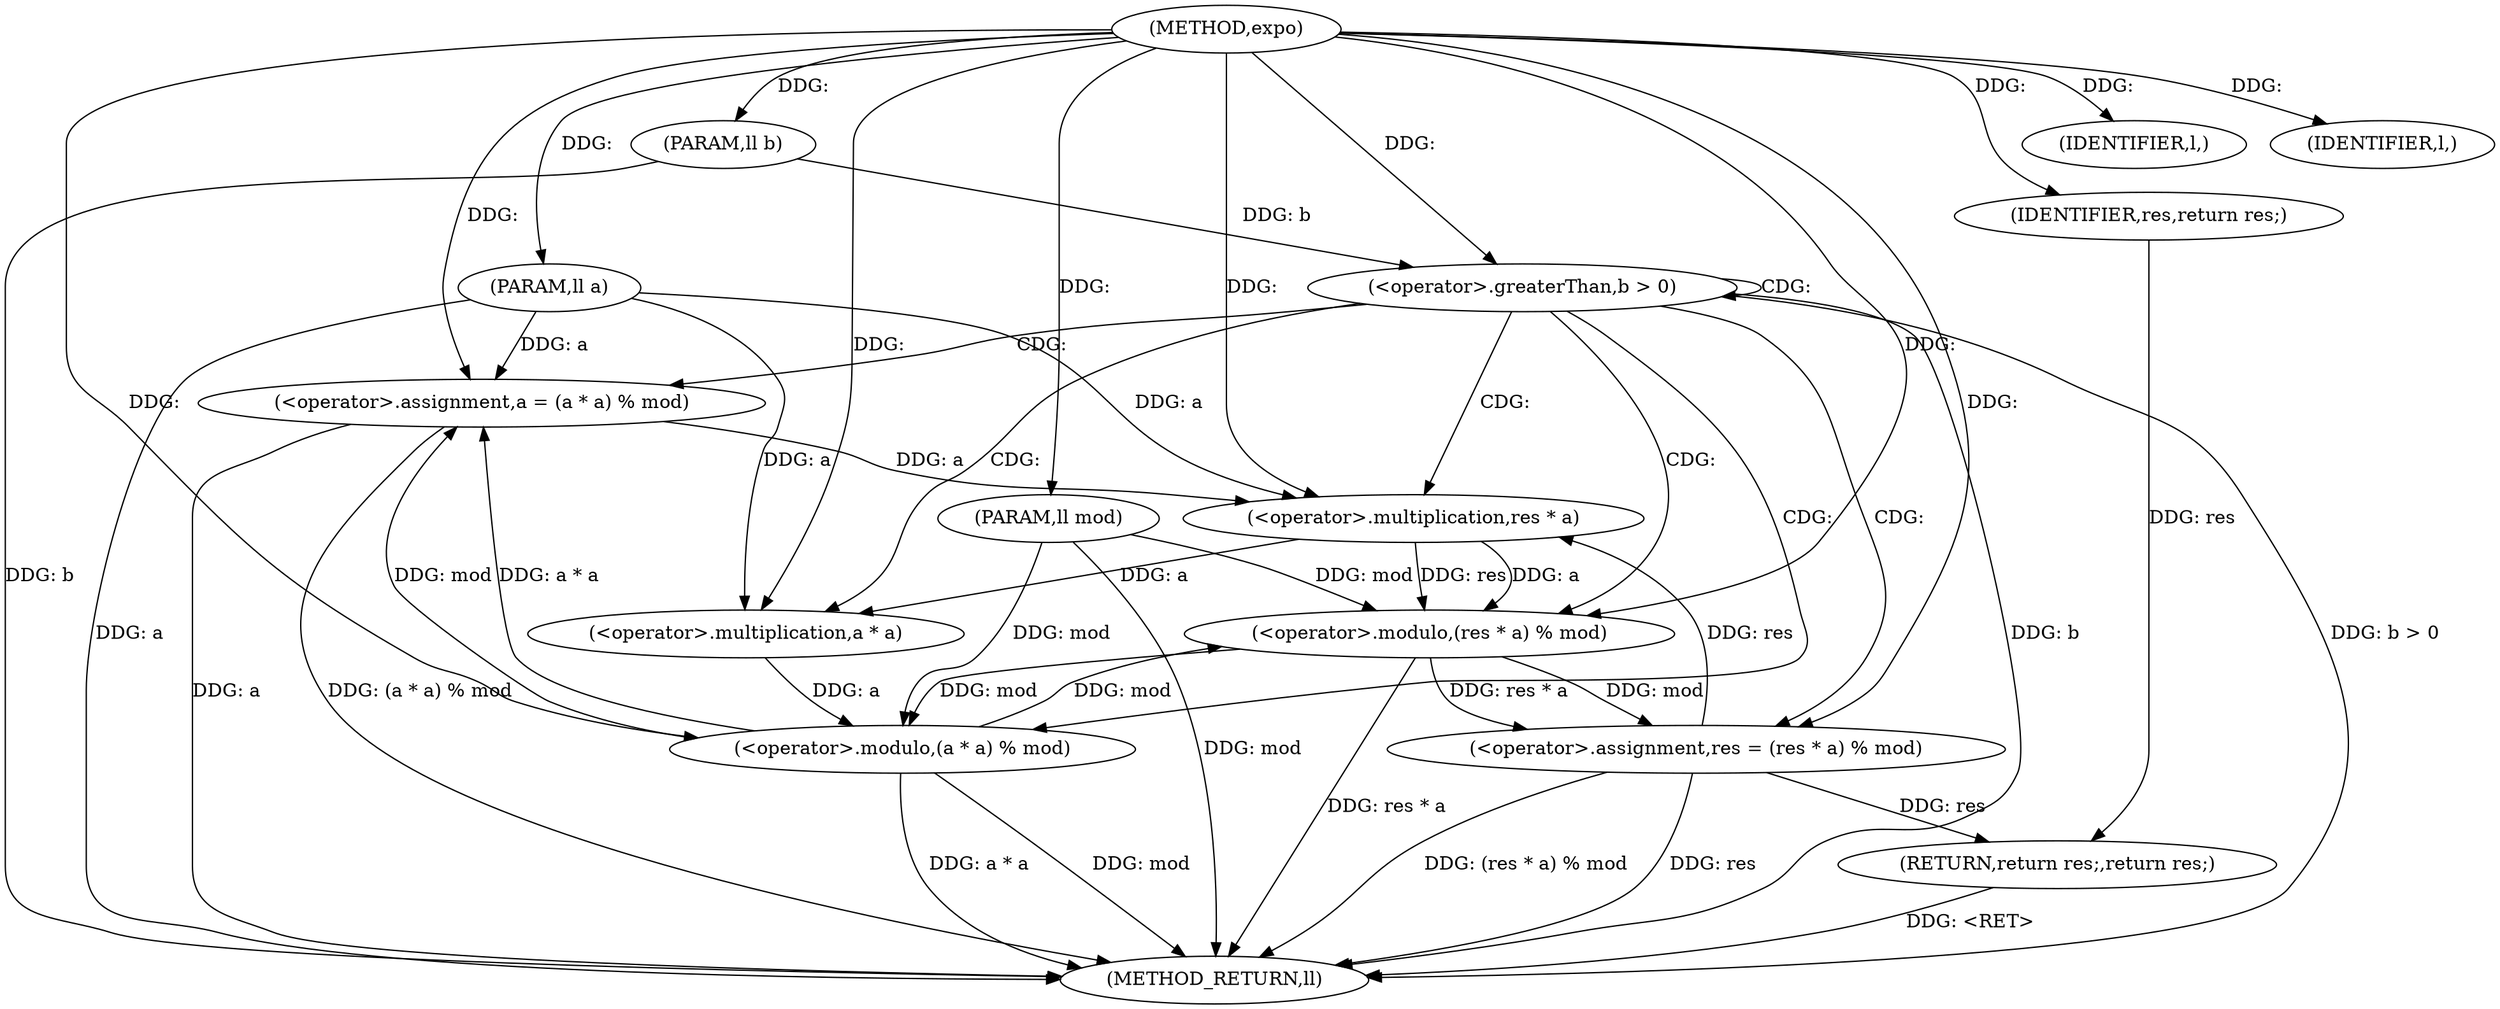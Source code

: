 digraph "expo" {  
"1000149" [label = "(METHOD,expo)" ]
"1000177" [label = "(METHOD_RETURN,ll)" ]
"1000150" [label = "(PARAM,ll a)" ]
"1000151" [label = "(PARAM,ll b)" ]
"1000152" [label = "(PARAM,ll mod)" ]
"1000154" [label = "(IDENTIFIER,l,)" ]
"1000175" [label = "(RETURN,return res;,return res;)" ]
"1000156" [label = "(<operator>.greaterThan,b > 0)" ]
"1000176" [label = "(IDENTIFIER,res,return res;)" ]
"1000160" [label = "(<operator>.assignment,res = (res * a) % mod)" ]
"1000167" [label = "(<operator>.assignment,a = (a * a) % mod)" ]
"1000174" [label = "(IDENTIFIER,l,)" ]
"1000162" [label = "(<operator>.modulo,(res * a) % mod)" ]
"1000169" [label = "(<operator>.modulo,(a * a) % mod)" ]
"1000163" [label = "(<operator>.multiplication,res * a)" ]
"1000170" [label = "(<operator>.multiplication,a * a)" ]
  "1000175" -> "1000177"  [ label = "DDG: <RET>"] 
  "1000150" -> "1000177"  [ label = "DDG: a"] 
  "1000151" -> "1000177"  [ label = "DDG: b"] 
  "1000152" -> "1000177"  [ label = "DDG: mod"] 
  "1000156" -> "1000177"  [ label = "DDG: b"] 
  "1000156" -> "1000177"  [ label = "DDG: b > 0"] 
  "1000160" -> "1000177"  [ label = "DDG: res"] 
  "1000162" -> "1000177"  [ label = "DDG: res * a"] 
  "1000160" -> "1000177"  [ label = "DDG: (res * a) % mod"] 
  "1000167" -> "1000177"  [ label = "DDG: a"] 
  "1000169" -> "1000177"  [ label = "DDG: a * a"] 
  "1000169" -> "1000177"  [ label = "DDG: mod"] 
  "1000167" -> "1000177"  [ label = "DDG: (a * a) % mod"] 
  "1000149" -> "1000150"  [ label = "DDG: "] 
  "1000149" -> "1000151"  [ label = "DDG: "] 
  "1000149" -> "1000152"  [ label = "DDG: "] 
  "1000149" -> "1000154"  [ label = "DDG: "] 
  "1000176" -> "1000175"  [ label = "DDG: res"] 
  "1000160" -> "1000175"  [ label = "DDG: res"] 
  "1000149" -> "1000176"  [ label = "DDG: "] 
  "1000151" -> "1000156"  [ label = "DDG: b"] 
  "1000149" -> "1000156"  [ label = "DDG: "] 
  "1000162" -> "1000160"  [ label = "DDG: res * a"] 
  "1000162" -> "1000160"  [ label = "DDG: mod"] 
  "1000169" -> "1000167"  [ label = "DDG: a * a"] 
  "1000169" -> "1000167"  [ label = "DDG: mod"] 
  "1000149" -> "1000174"  [ label = "DDG: "] 
  "1000149" -> "1000160"  [ label = "DDG: "] 
  "1000150" -> "1000167"  [ label = "DDG: a"] 
  "1000149" -> "1000167"  [ label = "DDG: "] 
  "1000163" -> "1000162"  [ label = "DDG: res"] 
  "1000163" -> "1000162"  [ label = "DDG: a"] 
  "1000169" -> "1000162"  [ label = "DDG: mod"] 
  "1000152" -> "1000162"  [ label = "DDG: mod"] 
  "1000149" -> "1000162"  [ label = "DDG: "] 
  "1000170" -> "1000169"  [ label = "DDG: a"] 
  "1000162" -> "1000169"  [ label = "DDG: mod"] 
  "1000152" -> "1000169"  [ label = "DDG: mod"] 
  "1000149" -> "1000169"  [ label = "DDG: "] 
  "1000160" -> "1000163"  [ label = "DDG: res"] 
  "1000149" -> "1000163"  [ label = "DDG: "] 
  "1000167" -> "1000163"  [ label = "DDG: a"] 
  "1000150" -> "1000163"  [ label = "DDG: a"] 
  "1000163" -> "1000170"  [ label = "DDG: a"] 
  "1000150" -> "1000170"  [ label = "DDG: a"] 
  "1000149" -> "1000170"  [ label = "DDG: "] 
  "1000156" -> "1000163"  [ label = "CDG: "] 
  "1000156" -> "1000156"  [ label = "CDG: "] 
  "1000156" -> "1000160"  [ label = "CDG: "] 
  "1000156" -> "1000170"  [ label = "CDG: "] 
  "1000156" -> "1000162"  [ label = "CDG: "] 
  "1000156" -> "1000167"  [ label = "CDG: "] 
  "1000156" -> "1000169"  [ label = "CDG: "] 
}
